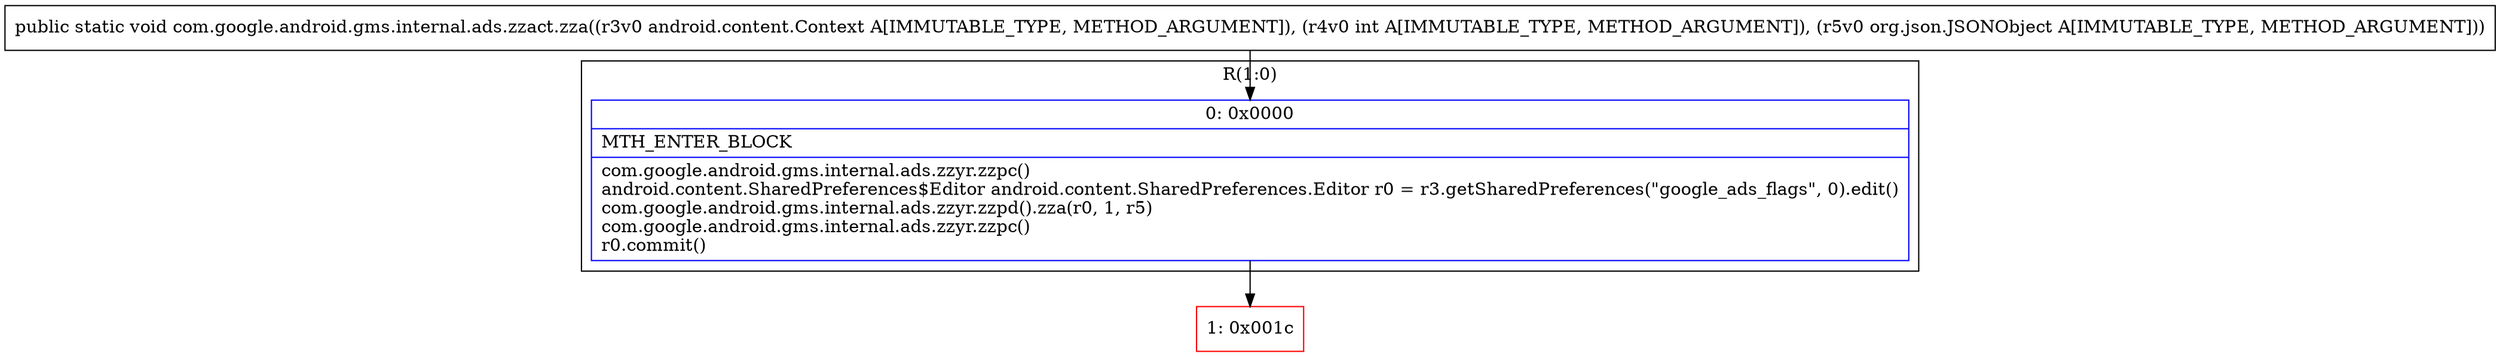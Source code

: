 digraph "CFG forcom.google.android.gms.internal.ads.zzact.zza(Landroid\/content\/Context;ILorg\/json\/JSONObject;)V" {
subgraph cluster_Region_1589162061 {
label = "R(1:0)";
node [shape=record,color=blue];
Node_0 [shape=record,label="{0\:\ 0x0000|MTH_ENTER_BLOCK\l|com.google.android.gms.internal.ads.zzyr.zzpc()\landroid.content.SharedPreferences$Editor android.content.SharedPreferences.Editor r0 = r3.getSharedPreferences(\"google_ads_flags\", 0).edit()\lcom.google.android.gms.internal.ads.zzyr.zzpd().zza(r0, 1, r5)\lcom.google.android.gms.internal.ads.zzyr.zzpc()\lr0.commit()\l}"];
}
Node_1 [shape=record,color=red,label="{1\:\ 0x001c}"];
MethodNode[shape=record,label="{public static void com.google.android.gms.internal.ads.zzact.zza((r3v0 android.content.Context A[IMMUTABLE_TYPE, METHOD_ARGUMENT]), (r4v0 int A[IMMUTABLE_TYPE, METHOD_ARGUMENT]), (r5v0 org.json.JSONObject A[IMMUTABLE_TYPE, METHOD_ARGUMENT])) }"];
MethodNode -> Node_0;
Node_0 -> Node_1;
}

